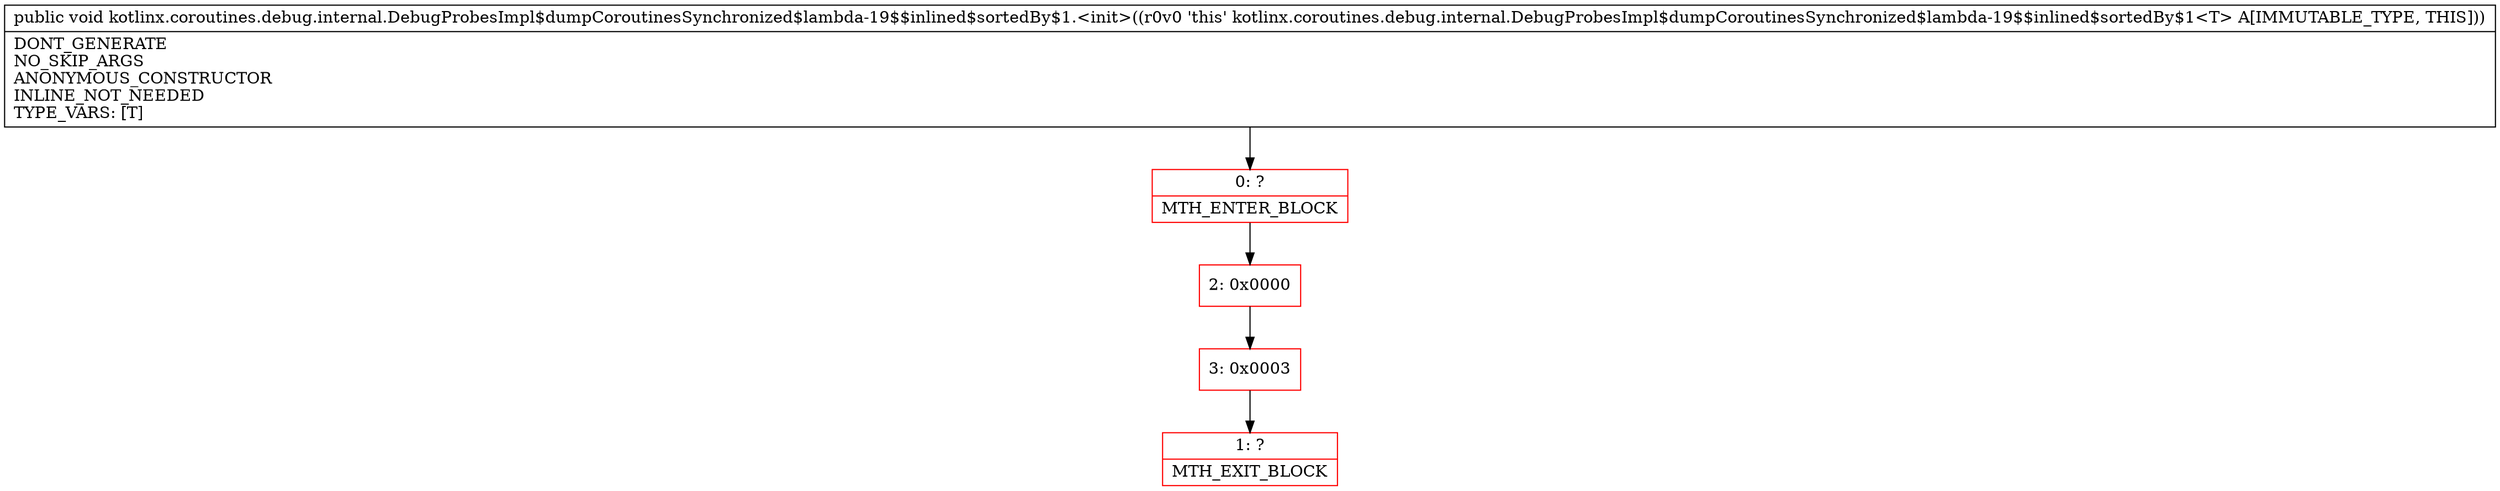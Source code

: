 digraph "CFG forkotlinx.coroutines.debug.internal.DebugProbesImpl$dumpCoroutinesSynchronized$lambda\-19$$inlined$sortedBy$1.\<init\>()V" {
subgraph cluster_Region_416060407 {
label = "R(0)";
node [shape=record,color=blue];
}
Node_0 [shape=record,color=red,label="{0\:\ ?|MTH_ENTER_BLOCK\l}"];
Node_2 [shape=record,color=red,label="{2\:\ 0x0000}"];
Node_3 [shape=record,color=red,label="{3\:\ 0x0003}"];
Node_1 [shape=record,color=red,label="{1\:\ ?|MTH_EXIT_BLOCK\l}"];
MethodNode[shape=record,label="{public void kotlinx.coroutines.debug.internal.DebugProbesImpl$dumpCoroutinesSynchronized$lambda\-19$$inlined$sortedBy$1.\<init\>((r0v0 'this' kotlinx.coroutines.debug.internal.DebugProbesImpl$dumpCoroutinesSynchronized$lambda\-19$$inlined$sortedBy$1\<T\> A[IMMUTABLE_TYPE, THIS]))  | DONT_GENERATE\lNO_SKIP_ARGS\lANONYMOUS_CONSTRUCTOR\lINLINE_NOT_NEEDED\lTYPE_VARS: [T]\l}"];
MethodNode -> Node_0;Node_0 -> Node_2;
Node_2 -> Node_3;
Node_3 -> Node_1;
}

